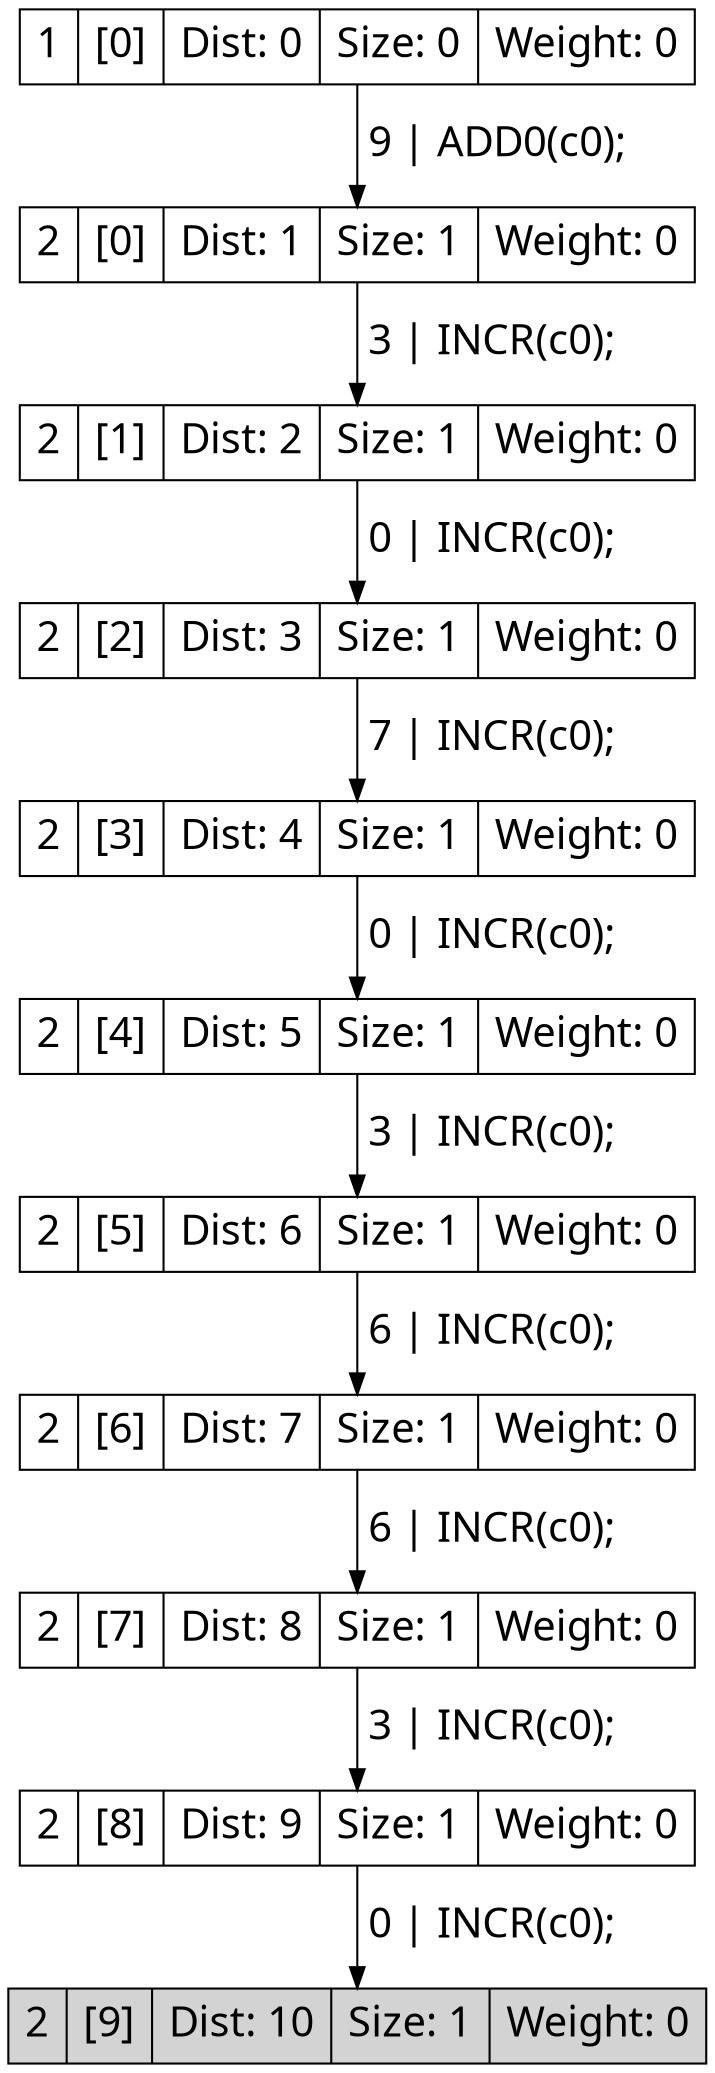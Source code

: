 digraph g{
node[shape=record fontname=Calibri fontsize = 20]
edge[fontname = Calibri fontsize = 20]
0->1[label=" 9 | ADD0(c0); "]
0[label="1 | [0] | Dist: 0 | Size: 0 | Weight: 0"]
1[label="2 | [0] | Dist: 1 | Size: 1 | Weight: 0"]
1->2[label=" 3 | INCR(c0); "]
1[label="2 | [0] | Dist: 1 | Size: 1 | Weight: 0"]
2[label="2 | [1] | Dist: 2 | Size: 1 | Weight: 0"]
2->3[label=" 0 | INCR(c0); "]
2[label="2 | [1] | Dist: 2 | Size: 1 | Weight: 0"]
3[label="2 | [2] | Dist: 3 | Size: 1 | Weight: 0"]
3->4[label=" 7 | INCR(c0); "]
3[label="2 | [2] | Dist: 3 | Size: 1 | Weight: 0"]
4[label="2 | [3] | Dist: 4 | Size: 1 | Weight: 0"]
4->5[label=" 0 | INCR(c0); "]
4[label="2 | [3] | Dist: 4 | Size: 1 | Weight: 0"]
5[label="2 | [4] | Dist: 5 | Size: 1 | Weight: 0"]
5->6[label=" 3 | INCR(c0); "]
5[label="2 | [4] | Dist: 5 | Size: 1 | Weight: 0"]
6[label="2 | [5] | Dist: 6 | Size: 1 | Weight: 0"]
6->7[label=" 6 | INCR(c0); "]
6[label="2 | [5] | Dist: 6 | Size: 1 | Weight: 0"]
7[label="2 | [6] | Dist: 7 | Size: 1 | Weight: 0"]
7->8[label=" 6 | INCR(c0); "]
7[label="2 | [6] | Dist: 7 | Size: 1 | Weight: 0"]
8[label="2 | [7] | Dist: 8 | Size: 1 | Weight: 0"]
8->9[label=" 3 | INCR(c0); "]
8[label="2 | [7] | Dist: 8 | Size: 1 | Weight: 0"]
9[label="2 | [8] | Dist: 9 | Size: 1 | Weight: 0"]
9->10[label=" 0 | INCR(c0); "]
9[label="2 | [8] | Dist: 9 | Size: 1 | Weight: 0"]
10[label="2 | [9] | Dist: 10 | Size: 1 | Weight: 0"]
10[fillcolor = lightgrey, style=filled]}
